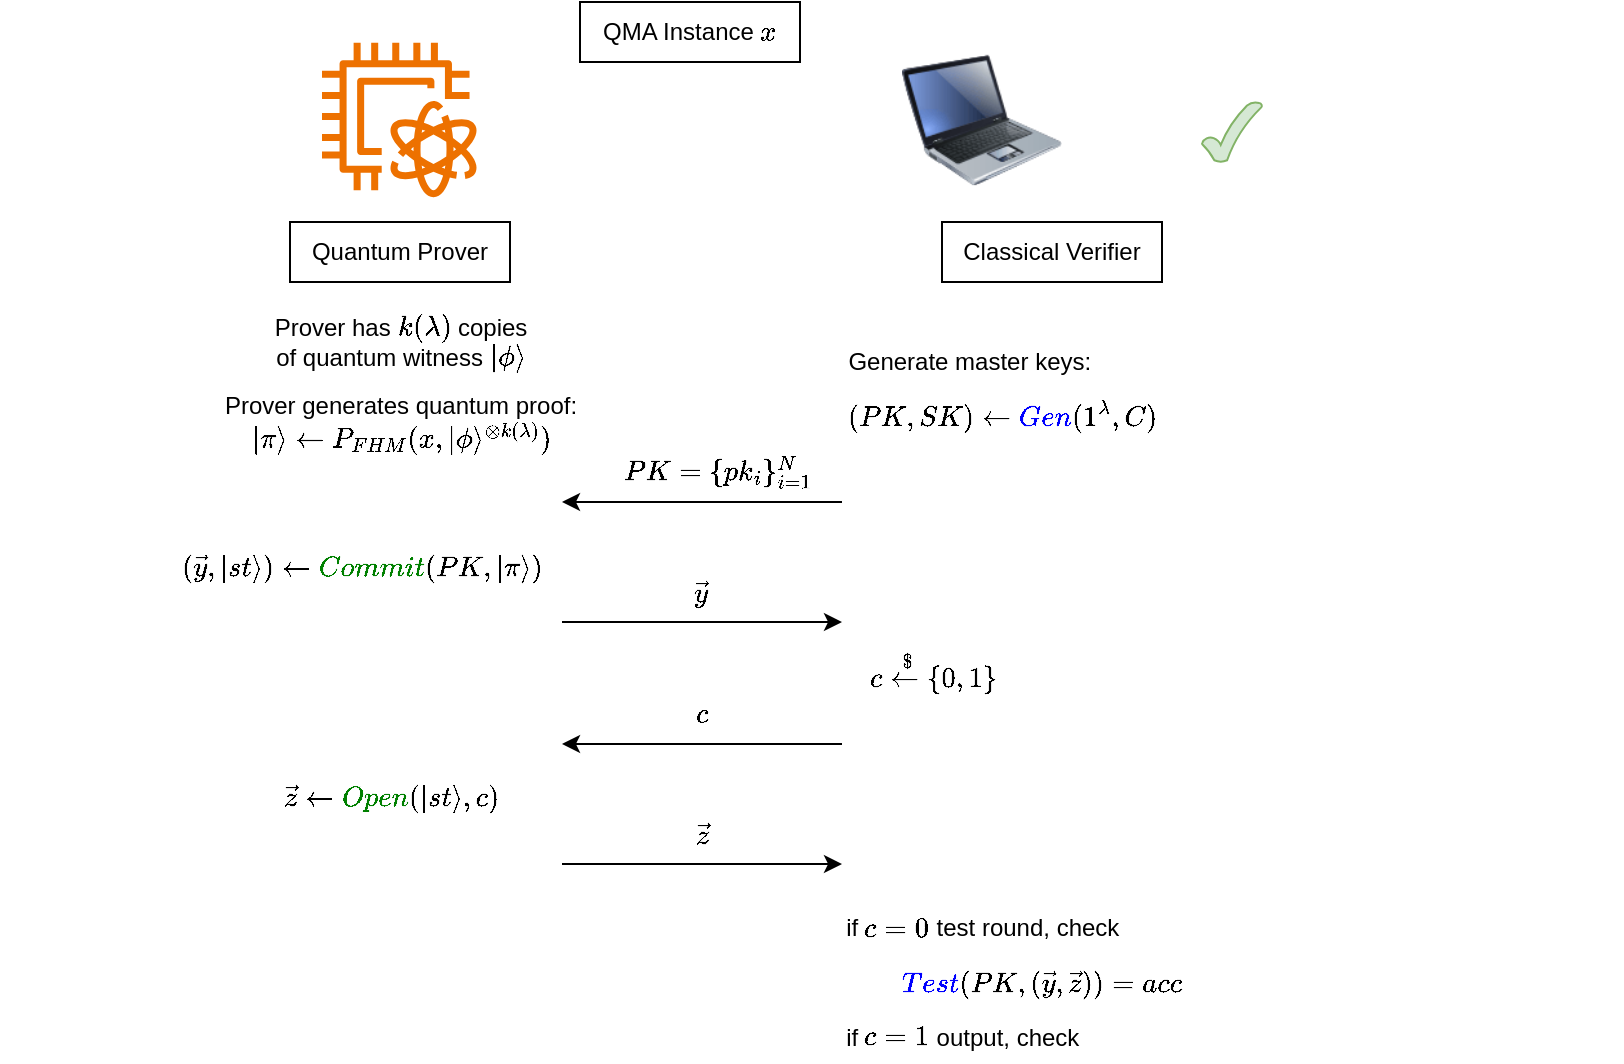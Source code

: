 <mxfile version="22.1.8" type="github">
  <diagram name="Page-1" id="_dstjYk30MXzqf1PtoBF">
    <mxGraphModel dx="794" dy="521" grid="1" gridSize="10" guides="1" tooltips="1" connect="1" arrows="1" fold="1" page="1" pageScale="1" pageWidth="850" pageHeight="1100" math="1" shadow="0">
      <root>
        <mxCell id="0" />
        <mxCell id="1" parent="0" />
        <mxCell id="ZD7uwhGMxv42USwJFpgz-1" value="" style="shape=image;verticalLabelPosition=bottom;labelBackgroundColor=default;verticalAlign=top;aspect=fixed;imageAspect=0;image=https://i.etsystatic.com/19934258/r/il/329e2e/1883115379/il_570xN.1883115379_aqot.jpg;" vertex="1" parent="1">
          <mxGeometry x="540" y="170" width="80" height="80" as="geometry" />
        </mxCell>
        <mxCell id="ZD7uwhGMxv42USwJFpgz-2" value="Classical Verifier" style="rounded=0;whiteSpace=wrap;html=1;" vertex="1" parent="1">
          <mxGeometry x="490" y="270" width="110" height="30" as="geometry" />
        </mxCell>
        <mxCell id="ZD7uwhGMxv42USwJFpgz-3" value="" style="image;html=1;image=img/lib/clip_art/computers/Laptop_128x128.png" vertex="1" parent="1">
          <mxGeometry x="470" y="179" width="80" height="80" as="geometry" />
        </mxCell>
        <mxCell id="ZD7uwhGMxv42USwJFpgz-4" value="" style="sketch=0;outlineConnect=0;fontColor=#232F3E;gradientColor=none;fillColor=#ED7100;strokeColor=none;dashed=0;verticalLabelPosition=bottom;verticalAlign=top;align=center;html=1;fontSize=12;fontStyle=0;aspect=fixed;pointerEvents=1;shape=mxgraph.aws4.braket_qpu;" vertex="1" parent="1">
          <mxGeometry x="180" y="180" width="78" height="78" as="geometry" />
        </mxCell>
        <mxCell id="ZD7uwhGMxv42USwJFpgz-5" value="Quantum Prover" style="rounded=0;whiteSpace=wrap;html=1;" vertex="1" parent="1">
          <mxGeometry x="164" y="270" width="110" height="30" as="geometry" />
        </mxCell>
        <mxCell id="ZD7uwhGMxv42USwJFpgz-6" value="" style="endArrow=classic;html=1;rounded=0;" edge="1" parent="1">
          <mxGeometry width="50" height="50" relative="1" as="geometry">
            <mxPoint x="300" y="470" as="sourcePoint" />
            <mxPoint x="440" y="470" as="targetPoint" />
          </mxGeometry>
        </mxCell>
        <mxCell id="ZD7uwhGMxv42USwJFpgz-7" value="QMA Instance \( x \)" style="rounded=0;whiteSpace=wrap;html=1;" vertex="1" parent="1">
          <mxGeometry x="309" y="160" width="110" height="30" as="geometry" />
        </mxCell>
        <mxCell id="ZD7uwhGMxv42USwJFpgz-8" value="Prover has \( k(\lambda) \) copies&lt;br&gt;of quantum witness&amp;nbsp;\(|\phi \rangle \)" style="text;html=1;align=center;verticalAlign=middle;resizable=0;points=[];autosize=1;strokeColor=none;fillColor=none;" vertex="1" parent="1">
          <mxGeometry x="114" y="310" width="210" height="40" as="geometry" />
        </mxCell>
        <mxCell id="ZD7uwhGMxv42USwJFpgz-12" value="" style="verticalLabelPosition=bottom;verticalAlign=top;html=1;shape=mxgraph.basic.tick;fillColor=#d5e8d4;strokeColor=#82b366;" vertex="1" parent="1">
          <mxGeometry x="620" y="210" width="30" height="30" as="geometry" />
        </mxCell>
        <mxCell id="ZD7uwhGMxv42USwJFpgz-13" value="Prover generates quantum proof:&lt;br&gt;\( |\pi\rangle \leftarrow P_{FHM}(x, |\phi\rangle^{\otimes k(\lambda)}) \)" style="text;html=1;align=center;verticalAlign=middle;resizable=0;points=[];autosize=1;strokeColor=none;fillColor=none;" vertex="1" parent="1">
          <mxGeometry x="19" y="350" width="400" height="40" as="geometry" />
        </mxCell>
        <mxCell id="ZD7uwhGMxv42USwJFpgz-14" value="&lt;div style=&quot;border-color: var(--border-color); text-align: right;&quot;&gt;&lt;br&gt;&lt;/div&gt;&lt;div style=&quot;border-color: var(--border-color); text-align: right;&quot;&gt;$$(\vec{y}, |st\rangle) \leftarrow \textcolor{green}{Commit}(PK, |\pi\rangle)$$&lt;/div&gt;" style="text;html=1;strokeColor=none;fillColor=none;align=center;verticalAlign=middle;whiteSpace=wrap;rounded=0;" vertex="1" parent="1">
          <mxGeometry x="170" y="420" width="60" height="30" as="geometry" />
        </mxCell>
        <mxCell id="ZD7uwhGMxv42USwJFpgz-15" value="\( \vec{y} \)" style="text;html=1;strokeColor=none;fillColor=none;align=center;verticalAlign=middle;whiteSpace=wrap;rounded=0;" vertex="1" parent="1">
          <mxGeometry x="340" y="440" width="60" height="30" as="geometry" />
        </mxCell>
        <mxCell id="ZD7uwhGMxv42USwJFpgz-17" value="$$c \xleftarrow{$} \{0,1\}$$" style="text;html=1;align=center;verticalAlign=middle;resizable=0;points=[];autosize=1;strokeColor=none;fillColor=none;" vertex="1" parent="1">
          <mxGeometry x="400" y="480" width="170" height="30" as="geometry" />
        </mxCell>
        <mxCell id="ZD7uwhGMxv42USwJFpgz-18" value="" style="endArrow=classic;html=1;rounded=0;" edge="1" parent="1">
          <mxGeometry width="50" height="50" relative="1" as="geometry">
            <mxPoint x="440" y="531" as="sourcePoint" />
            <mxPoint x="300" y="531" as="targetPoint" />
          </mxGeometry>
        </mxCell>
        <mxCell id="ZD7uwhGMxv42USwJFpgz-19" value="\( c \)" style="text;html=1;align=center;verticalAlign=middle;resizable=0;points=[];autosize=1;strokeColor=none;fillColor=none;" vertex="1" parent="1">
          <mxGeometry x="345" y="501" width="50" height="30" as="geometry" />
        </mxCell>
        <mxCell id="ZD7uwhGMxv42USwJFpgz-20" value="&lt;div style=&quot;border-color: var(--border-color); caret-color: rgb(0, 0, 0); color: rgb(0, 0, 0); font-family: Helvetica; font-size: 12px; font-style: normal; font-variant-caps: normal; font-weight: 400; letter-spacing: normal; text-align: right; text-indent: 0px; text-transform: none; word-spacing: 0px; -webkit-text-stroke-width: 0px; text-decoration: none;&quot;&gt;$$\vec{z} \leftarrow \textcolor{green}{Open}(|st\rangle, c)$$&lt;br&gt;&lt;/div&gt;" style="text;whiteSpace=wrap;html=1;" vertex="1" parent="1">
          <mxGeometry x="159" y="531" width="120" height="50" as="geometry" />
        </mxCell>
        <mxCell id="ZD7uwhGMxv42USwJFpgz-22" value="" style="endArrow=classic;html=1;rounded=0;" edge="1" parent="1">
          <mxGeometry width="50" height="50" relative="1" as="geometry">
            <mxPoint x="300" y="591" as="sourcePoint" />
            <mxPoint x="440" y="591" as="targetPoint" />
          </mxGeometry>
        </mxCell>
        <mxCell id="ZD7uwhGMxv42USwJFpgz-23" value="\( \vec{z} \)" style="text;html=1;strokeColor=none;fillColor=none;align=center;verticalAlign=middle;whiteSpace=wrap;rounded=0;" vertex="1" parent="1">
          <mxGeometry x="340" y="561" width="60" height="30" as="geometry" />
        </mxCell>
        <mxCell id="ZD7uwhGMxv42USwJFpgz-24" value="&lt;div style=&quot;border-color: var(--border-color); text-align: left;&quot;&gt;if \(c=0\) test round, check $$\textcolor{blue}{Test}(PK, (\vec{y}, \vec{z}))=acc$$&lt;/div&gt;&lt;div style=&quot;border-color: var(--border-color); text-align: left;&quot;&gt;if \(c=1\) output, check $$\textcolor{red}{V_{FHM}}(x,\textcolor{blue}{Out}(SK, (\vec{y}, \vec{z})))=acc$$&lt;/div&gt;" style="text;html=1;align=center;verticalAlign=middle;resizable=0;points=[];autosize=1;strokeColor=none;fillColor=none;" vertex="1" parent="1">
          <mxGeometry x="250" y="650" width="580" height="40" as="geometry" />
        </mxCell>
        <mxCell id="ZD7uwhGMxv42USwJFpgz-25" value="" style="endArrow=classic;html=1;rounded=0;" edge="1" parent="1">
          <mxGeometry width="50" height="50" relative="1" as="geometry">
            <mxPoint x="440" y="410" as="sourcePoint" />
            <mxPoint x="300" y="410" as="targetPoint" />
          </mxGeometry>
        </mxCell>
        <mxCell id="ZD7uwhGMxv42USwJFpgz-26" value="\( PK = \{ pk_i \}_{i=1}^{N} \)&amp;nbsp;" style="text;html=1;align=center;verticalAlign=middle;resizable=0;points=[];autosize=1;strokeColor=none;fillColor=none;" vertex="1" parent="1">
          <mxGeometry x="289" y="380" width="180" height="30" as="geometry" />
        </mxCell>
        <mxCell id="ZD7uwhGMxv42USwJFpgz-27" value="&lt;div style=&quot;border-color: var(--border-color); text-align: left;&quot;&gt;Generate master keys:&lt;/div&gt;&lt;div style=&quot;border-color: var(--border-color); text-align: left;&quot;&gt;$$(PK,SK)\leftarrow \textcolor{blue}{Gen}(1^\lambda, C)$$&lt;/div&gt;" style="text;html=1;align=center;verticalAlign=middle;resizable=0;points=[];autosize=1;strokeColor=none;fillColor=none;" vertex="1" parent="1">
          <mxGeometry x="350" y="340" width="340" height="40" as="geometry" />
        </mxCell>
      </root>
    </mxGraphModel>
  </diagram>
</mxfile>
